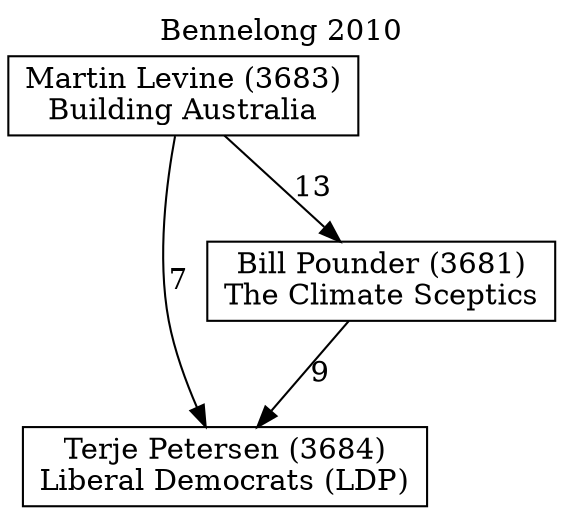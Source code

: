 // House preference flow
digraph "Terje Petersen (3684)_Bennelong_2010" {
	graph [label="Bennelong 2010" labelloc=t mclimit=10]
	node [shape=box]
	"Terje Petersen (3684)" [label="Terje Petersen (3684)
Liberal Democrats (LDP)"]
	"Bill Pounder (3681)" [label="Bill Pounder (3681)
The Climate Sceptics"]
	"Martin Levine (3683)" [label="Martin Levine (3683)
Building Australia"]
	"Bill Pounder (3681)" -> "Terje Petersen (3684)" [label=9]
	"Martin Levine (3683)" -> "Bill Pounder (3681)" [label=13]
	"Martin Levine (3683)" -> "Terje Petersen (3684)" [label=7]
}
